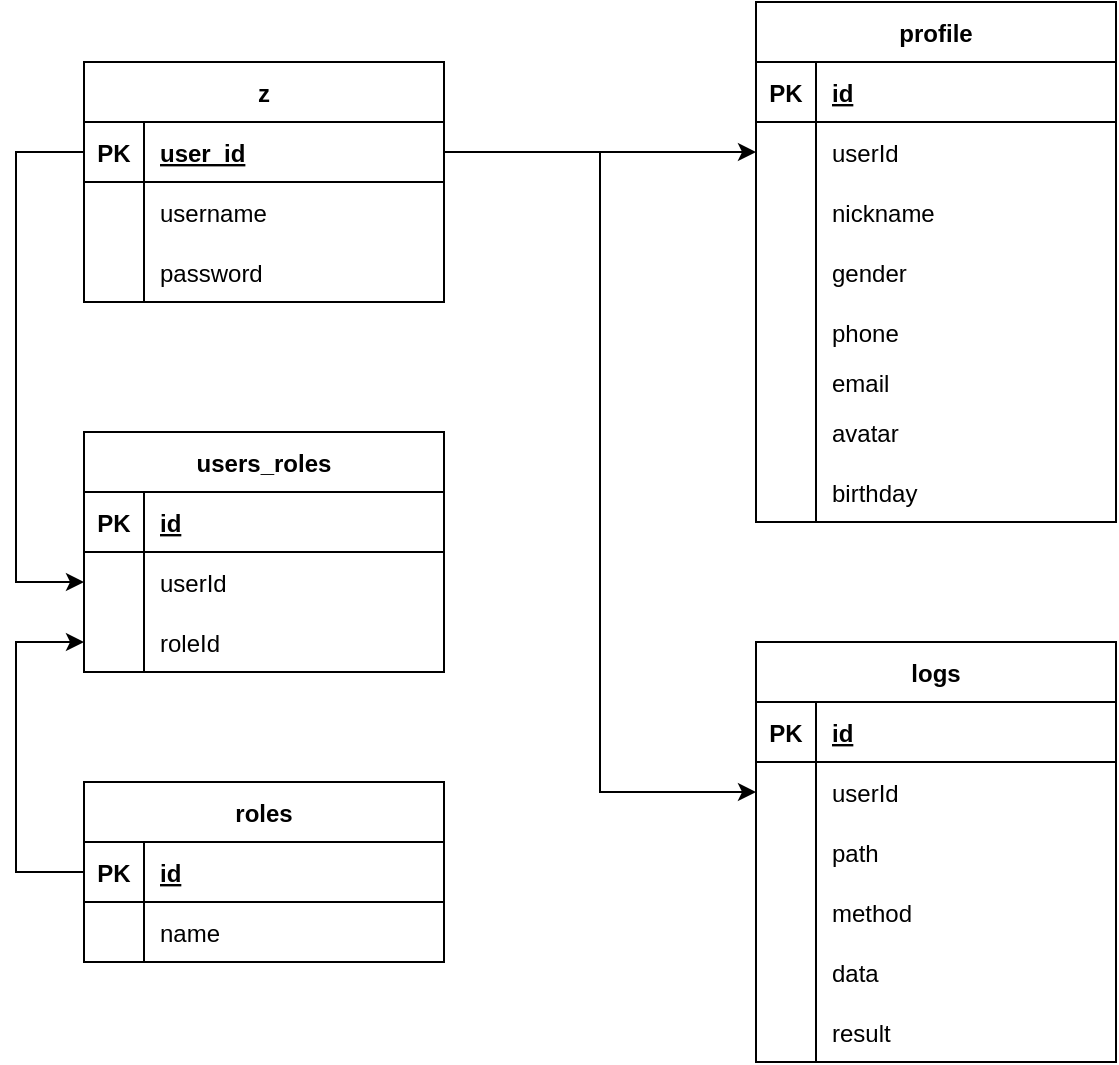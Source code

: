 <mxfile>
    <diagram id="F0PJOJl4YGYYI3rvUcJe" name="第 1 页">
        <mxGraphModel dx="733" dy="722" grid="1" gridSize="10" guides="1" tooltips="1" connect="1" arrows="1" fold="1" page="1" pageScale="1" pageWidth="1827" pageHeight="1169" math="0" shadow="0">
            <root>
                <mxCell id="0"/>
                <mxCell id="1" parent="0"/>
                <mxCell id="S1_JZ6-awZiCWpO2xBvQ-1" value="z" style="shape=table;startSize=30;container=1;collapsible=1;childLayout=tableLayout;fixedRows=1;rowLines=0;fontStyle=1;align=center;resizeLast=1;" parent="1" vertex="1">
                    <mxGeometry x="494" y="230" width="180" height="120" as="geometry"/>
                </mxCell>
                <mxCell id="S1_JZ6-awZiCWpO2xBvQ-2" value="" style="shape=tableRow;horizontal=0;startSize=0;swimlaneHead=0;swimlaneBody=0;fillColor=none;collapsible=0;dropTarget=0;points=[[0,0.5],[1,0.5]];portConstraint=eastwest;top=0;left=0;right=0;bottom=1;" parent="S1_JZ6-awZiCWpO2xBvQ-1" vertex="1">
                    <mxGeometry y="30" width="180" height="30" as="geometry"/>
                </mxCell>
                <mxCell id="S1_JZ6-awZiCWpO2xBvQ-3" value="PK" style="shape=partialRectangle;connectable=0;fillColor=none;top=0;left=0;bottom=0;right=0;fontStyle=1;overflow=hidden;" parent="S1_JZ6-awZiCWpO2xBvQ-2" vertex="1">
                    <mxGeometry width="30" height="30" as="geometry">
                        <mxRectangle width="30" height="30" as="alternateBounds"/>
                    </mxGeometry>
                </mxCell>
                <mxCell id="S1_JZ6-awZiCWpO2xBvQ-4" value="user_id" style="shape=partialRectangle;connectable=0;fillColor=none;top=0;left=0;bottom=0;right=0;align=left;spacingLeft=6;fontStyle=5;overflow=hidden;" parent="S1_JZ6-awZiCWpO2xBvQ-2" vertex="1">
                    <mxGeometry x="30" width="150" height="30" as="geometry">
                        <mxRectangle width="150" height="30" as="alternateBounds"/>
                    </mxGeometry>
                </mxCell>
                <mxCell id="S1_JZ6-awZiCWpO2xBvQ-5" value="" style="shape=tableRow;horizontal=0;startSize=0;swimlaneHead=0;swimlaneBody=0;fillColor=none;collapsible=0;dropTarget=0;points=[[0,0.5],[1,0.5]];portConstraint=eastwest;top=0;left=0;right=0;bottom=0;" parent="S1_JZ6-awZiCWpO2xBvQ-1" vertex="1">
                    <mxGeometry y="60" width="180" height="30" as="geometry"/>
                </mxCell>
                <mxCell id="S1_JZ6-awZiCWpO2xBvQ-6" value="" style="shape=partialRectangle;connectable=0;fillColor=none;top=0;left=0;bottom=0;right=0;editable=1;overflow=hidden;" parent="S1_JZ6-awZiCWpO2xBvQ-5" vertex="1">
                    <mxGeometry width="30" height="30" as="geometry">
                        <mxRectangle width="30" height="30" as="alternateBounds"/>
                    </mxGeometry>
                </mxCell>
                <mxCell id="S1_JZ6-awZiCWpO2xBvQ-7" value="username" style="shape=partialRectangle;connectable=0;fillColor=none;top=0;left=0;bottom=0;right=0;align=left;spacingLeft=6;overflow=hidden;" parent="S1_JZ6-awZiCWpO2xBvQ-5" vertex="1">
                    <mxGeometry x="30" width="150" height="30" as="geometry">
                        <mxRectangle width="150" height="30" as="alternateBounds"/>
                    </mxGeometry>
                </mxCell>
                <mxCell id="S1_JZ6-awZiCWpO2xBvQ-8" value="" style="shape=tableRow;horizontal=0;startSize=0;swimlaneHead=0;swimlaneBody=0;fillColor=none;collapsible=0;dropTarget=0;points=[[0,0.5],[1,0.5]];portConstraint=eastwest;top=0;left=0;right=0;bottom=0;" parent="S1_JZ6-awZiCWpO2xBvQ-1" vertex="1">
                    <mxGeometry y="90" width="180" height="30" as="geometry"/>
                </mxCell>
                <mxCell id="S1_JZ6-awZiCWpO2xBvQ-9" value="" style="shape=partialRectangle;connectable=0;fillColor=none;top=0;left=0;bottom=0;right=0;editable=1;overflow=hidden;" parent="S1_JZ6-awZiCWpO2xBvQ-8" vertex="1">
                    <mxGeometry width="30" height="30" as="geometry">
                        <mxRectangle width="30" height="30" as="alternateBounds"/>
                    </mxGeometry>
                </mxCell>
                <mxCell id="S1_JZ6-awZiCWpO2xBvQ-10" value="password" style="shape=partialRectangle;connectable=0;fillColor=none;top=0;left=0;bottom=0;right=0;align=left;spacingLeft=6;overflow=hidden;" parent="S1_JZ6-awZiCWpO2xBvQ-8" vertex="1">
                    <mxGeometry x="30" width="150" height="30" as="geometry">
                        <mxRectangle width="150" height="30" as="alternateBounds"/>
                    </mxGeometry>
                </mxCell>
                <mxCell id="S1_JZ6-awZiCWpO2xBvQ-16" value="users_roles" style="shape=table;startSize=30;container=1;collapsible=1;childLayout=tableLayout;fixedRows=1;rowLines=0;fontStyle=1;align=center;resizeLast=1;" parent="1" vertex="1">
                    <mxGeometry x="494" y="415" width="180" height="120" as="geometry"/>
                </mxCell>
                <mxCell id="S1_JZ6-awZiCWpO2xBvQ-17" value="" style="shape=tableRow;horizontal=0;startSize=0;swimlaneHead=0;swimlaneBody=0;fillColor=none;collapsible=0;dropTarget=0;points=[[0,0.5],[1,0.5]];portConstraint=eastwest;top=0;left=0;right=0;bottom=1;" parent="S1_JZ6-awZiCWpO2xBvQ-16" vertex="1">
                    <mxGeometry y="30" width="180" height="30" as="geometry"/>
                </mxCell>
                <mxCell id="S1_JZ6-awZiCWpO2xBvQ-18" value="PK" style="shape=partialRectangle;connectable=0;fillColor=none;top=0;left=0;bottom=0;right=0;fontStyle=1;overflow=hidden;" parent="S1_JZ6-awZiCWpO2xBvQ-17" vertex="1">
                    <mxGeometry width="30" height="30" as="geometry">
                        <mxRectangle width="30" height="30" as="alternateBounds"/>
                    </mxGeometry>
                </mxCell>
                <mxCell id="S1_JZ6-awZiCWpO2xBvQ-19" value="id" style="shape=partialRectangle;connectable=0;fillColor=none;top=0;left=0;bottom=0;right=0;align=left;spacingLeft=6;fontStyle=5;overflow=hidden;" parent="S1_JZ6-awZiCWpO2xBvQ-17" vertex="1">
                    <mxGeometry x="30" width="150" height="30" as="geometry">
                        <mxRectangle width="150" height="30" as="alternateBounds"/>
                    </mxGeometry>
                </mxCell>
                <mxCell id="S1_JZ6-awZiCWpO2xBvQ-20" value="" style="shape=tableRow;horizontal=0;startSize=0;swimlaneHead=0;swimlaneBody=0;fillColor=none;collapsible=0;dropTarget=0;points=[[0,0.5],[1,0.5]];portConstraint=eastwest;top=0;left=0;right=0;bottom=0;" parent="S1_JZ6-awZiCWpO2xBvQ-16" vertex="1">
                    <mxGeometry y="60" width="180" height="30" as="geometry"/>
                </mxCell>
                <mxCell id="S1_JZ6-awZiCWpO2xBvQ-21" value="" style="shape=partialRectangle;connectable=0;fillColor=none;top=0;left=0;bottom=0;right=0;editable=1;overflow=hidden;" parent="S1_JZ6-awZiCWpO2xBvQ-20" vertex="1">
                    <mxGeometry width="30" height="30" as="geometry">
                        <mxRectangle width="30" height="30" as="alternateBounds"/>
                    </mxGeometry>
                </mxCell>
                <mxCell id="S1_JZ6-awZiCWpO2xBvQ-22" value="userId" style="shape=partialRectangle;connectable=0;fillColor=none;top=0;left=0;bottom=0;right=0;align=left;spacingLeft=6;overflow=hidden;" parent="S1_JZ6-awZiCWpO2xBvQ-20" vertex="1">
                    <mxGeometry x="30" width="150" height="30" as="geometry">
                        <mxRectangle width="150" height="30" as="alternateBounds"/>
                    </mxGeometry>
                </mxCell>
                <mxCell id="S1_JZ6-awZiCWpO2xBvQ-23" value="" style="shape=tableRow;horizontal=0;startSize=0;swimlaneHead=0;swimlaneBody=0;fillColor=none;collapsible=0;dropTarget=0;points=[[0,0.5],[1,0.5]];portConstraint=eastwest;top=0;left=0;right=0;bottom=0;" parent="S1_JZ6-awZiCWpO2xBvQ-16" vertex="1">
                    <mxGeometry y="90" width="180" height="30" as="geometry"/>
                </mxCell>
                <mxCell id="S1_JZ6-awZiCWpO2xBvQ-24" value="" style="shape=partialRectangle;connectable=0;fillColor=none;top=0;left=0;bottom=0;right=0;editable=1;overflow=hidden;" parent="S1_JZ6-awZiCWpO2xBvQ-23" vertex="1">
                    <mxGeometry width="30" height="30" as="geometry">
                        <mxRectangle width="30" height="30" as="alternateBounds"/>
                    </mxGeometry>
                </mxCell>
                <mxCell id="S1_JZ6-awZiCWpO2xBvQ-25" value="roleId" style="shape=partialRectangle;connectable=0;fillColor=none;top=0;left=0;bottom=0;right=0;align=left;spacingLeft=6;overflow=hidden;" parent="S1_JZ6-awZiCWpO2xBvQ-23" vertex="1">
                    <mxGeometry x="30" width="150" height="30" as="geometry">
                        <mxRectangle width="150" height="30" as="alternateBounds"/>
                    </mxGeometry>
                </mxCell>
                <mxCell id="S1_JZ6-awZiCWpO2xBvQ-30" value="roles" style="shape=table;startSize=30;container=1;collapsible=1;childLayout=tableLayout;fixedRows=1;rowLines=0;fontStyle=1;align=center;resizeLast=1;" parent="1" vertex="1">
                    <mxGeometry x="494" y="590" width="180" height="90" as="geometry"/>
                </mxCell>
                <mxCell id="S1_JZ6-awZiCWpO2xBvQ-31" value="" style="shape=tableRow;horizontal=0;startSize=0;swimlaneHead=0;swimlaneBody=0;fillColor=none;collapsible=0;dropTarget=0;points=[[0,0.5],[1,0.5]];portConstraint=eastwest;top=0;left=0;right=0;bottom=1;" parent="S1_JZ6-awZiCWpO2xBvQ-30" vertex="1">
                    <mxGeometry y="30" width="180" height="30" as="geometry"/>
                </mxCell>
                <mxCell id="S1_JZ6-awZiCWpO2xBvQ-32" value="PK" style="shape=partialRectangle;connectable=0;fillColor=none;top=0;left=0;bottom=0;right=0;fontStyle=1;overflow=hidden;" parent="S1_JZ6-awZiCWpO2xBvQ-31" vertex="1">
                    <mxGeometry width="30" height="30" as="geometry">
                        <mxRectangle width="30" height="30" as="alternateBounds"/>
                    </mxGeometry>
                </mxCell>
                <mxCell id="S1_JZ6-awZiCWpO2xBvQ-33" value="id" style="shape=partialRectangle;connectable=0;fillColor=none;top=0;left=0;bottom=0;right=0;align=left;spacingLeft=6;fontStyle=5;overflow=hidden;" parent="S1_JZ6-awZiCWpO2xBvQ-31" vertex="1">
                    <mxGeometry x="30" width="150" height="30" as="geometry">
                        <mxRectangle width="150" height="30" as="alternateBounds"/>
                    </mxGeometry>
                </mxCell>
                <mxCell id="S1_JZ6-awZiCWpO2xBvQ-34" value="" style="shape=tableRow;horizontal=0;startSize=0;swimlaneHead=0;swimlaneBody=0;fillColor=none;collapsible=0;dropTarget=0;points=[[0,0.5],[1,0.5]];portConstraint=eastwest;top=0;left=0;right=0;bottom=0;" parent="S1_JZ6-awZiCWpO2xBvQ-30" vertex="1">
                    <mxGeometry y="60" width="180" height="30" as="geometry"/>
                </mxCell>
                <mxCell id="S1_JZ6-awZiCWpO2xBvQ-35" value="" style="shape=partialRectangle;connectable=0;fillColor=none;top=0;left=0;bottom=0;right=0;editable=1;overflow=hidden;" parent="S1_JZ6-awZiCWpO2xBvQ-34" vertex="1">
                    <mxGeometry width="30" height="30" as="geometry">
                        <mxRectangle width="30" height="30" as="alternateBounds"/>
                    </mxGeometry>
                </mxCell>
                <mxCell id="S1_JZ6-awZiCWpO2xBvQ-36" value="name" style="shape=partialRectangle;connectable=0;fillColor=none;top=0;left=0;bottom=0;right=0;align=left;spacingLeft=6;overflow=hidden;" parent="S1_JZ6-awZiCWpO2xBvQ-34" vertex="1">
                    <mxGeometry x="30" width="150" height="30" as="geometry">
                        <mxRectangle width="150" height="30" as="alternateBounds"/>
                    </mxGeometry>
                </mxCell>
                <mxCell id="S1_JZ6-awZiCWpO2xBvQ-43" style="edgeStyle=orthogonalEdgeStyle;rounded=0;orthogonalLoop=1;jettySize=auto;html=1;exitX=0;exitY=0.5;exitDx=0;exitDy=0;entryX=0;entryY=0.5;entryDx=0;entryDy=0;" parent="1" source="S1_JZ6-awZiCWpO2xBvQ-31" target="S1_JZ6-awZiCWpO2xBvQ-23" edge="1">
                    <mxGeometry x="0.355" y="24" relative="1" as="geometry">
                        <Array as="points">
                            <mxPoint x="460" y="635"/>
                            <mxPoint x="460" y="520"/>
                        </Array>
                        <mxPoint as="offset"/>
                    </mxGeometry>
                </mxCell>
                <mxCell id="S1_JZ6-awZiCWpO2xBvQ-44" style="edgeStyle=orthogonalEdgeStyle;rounded=0;orthogonalLoop=1;jettySize=auto;html=1;exitX=0;exitY=0.5;exitDx=0;exitDy=0;entryX=0;entryY=0.5;entryDx=0;entryDy=0;" parent="1" source="S1_JZ6-awZiCWpO2xBvQ-2" target="S1_JZ6-awZiCWpO2xBvQ-20" edge="1">
                    <mxGeometry relative="1" as="geometry">
                        <Array as="points">
                            <mxPoint x="460" y="275"/>
                            <mxPoint x="460" y="490"/>
                        </Array>
                    </mxGeometry>
                </mxCell>
                <mxCell id="S1_JZ6-awZiCWpO2xBvQ-45" value="profile" style="shape=table;startSize=30;container=1;collapsible=1;childLayout=tableLayout;fixedRows=1;rowLines=0;fontStyle=1;align=center;resizeLast=1;" parent="1" vertex="1">
                    <mxGeometry x="830" y="200" width="180" height="260" as="geometry"/>
                </mxCell>
                <mxCell id="S1_JZ6-awZiCWpO2xBvQ-46" value="" style="shape=tableRow;horizontal=0;startSize=0;swimlaneHead=0;swimlaneBody=0;fillColor=none;collapsible=0;dropTarget=0;points=[[0,0.5],[1,0.5]];portConstraint=eastwest;top=0;left=0;right=0;bottom=1;" parent="S1_JZ6-awZiCWpO2xBvQ-45" vertex="1">
                    <mxGeometry y="30" width="180" height="30" as="geometry"/>
                </mxCell>
                <mxCell id="S1_JZ6-awZiCWpO2xBvQ-47" value="PK" style="shape=partialRectangle;connectable=0;fillColor=none;top=0;left=0;bottom=0;right=0;fontStyle=1;overflow=hidden;" parent="S1_JZ6-awZiCWpO2xBvQ-46" vertex="1">
                    <mxGeometry width="30" height="30" as="geometry">
                        <mxRectangle width="30" height="30" as="alternateBounds"/>
                    </mxGeometry>
                </mxCell>
                <mxCell id="S1_JZ6-awZiCWpO2xBvQ-48" value="id" style="shape=partialRectangle;connectable=0;fillColor=none;top=0;left=0;bottom=0;right=0;align=left;spacingLeft=6;fontStyle=5;overflow=hidden;" parent="S1_JZ6-awZiCWpO2xBvQ-46" vertex="1">
                    <mxGeometry x="30" width="150" height="30" as="geometry">
                        <mxRectangle width="150" height="30" as="alternateBounds"/>
                    </mxGeometry>
                </mxCell>
                <mxCell id="S1_JZ6-awZiCWpO2xBvQ-49" value="" style="shape=tableRow;horizontal=0;startSize=0;swimlaneHead=0;swimlaneBody=0;fillColor=none;collapsible=0;dropTarget=0;points=[[0,0.5],[1,0.5]];portConstraint=eastwest;top=0;left=0;right=0;bottom=0;" parent="S1_JZ6-awZiCWpO2xBvQ-45" vertex="1">
                    <mxGeometry y="60" width="180" height="30" as="geometry"/>
                </mxCell>
                <mxCell id="S1_JZ6-awZiCWpO2xBvQ-50" value="" style="shape=partialRectangle;connectable=0;fillColor=none;top=0;left=0;bottom=0;right=0;editable=1;overflow=hidden;" parent="S1_JZ6-awZiCWpO2xBvQ-49" vertex="1">
                    <mxGeometry width="30" height="30" as="geometry">
                        <mxRectangle width="30" height="30" as="alternateBounds"/>
                    </mxGeometry>
                </mxCell>
                <mxCell id="S1_JZ6-awZiCWpO2xBvQ-51" value="userId" style="shape=partialRectangle;connectable=0;fillColor=none;top=0;left=0;bottom=0;right=0;align=left;spacingLeft=6;overflow=hidden;" parent="S1_JZ6-awZiCWpO2xBvQ-49" vertex="1">
                    <mxGeometry x="30" width="150" height="30" as="geometry">
                        <mxRectangle width="150" height="30" as="alternateBounds"/>
                    </mxGeometry>
                </mxCell>
                <mxCell id="S1_JZ6-awZiCWpO2xBvQ-52" value="" style="shape=tableRow;horizontal=0;startSize=0;swimlaneHead=0;swimlaneBody=0;fillColor=none;collapsible=0;dropTarget=0;points=[[0,0.5],[1,0.5]];portConstraint=eastwest;top=0;left=0;right=0;bottom=0;" parent="S1_JZ6-awZiCWpO2xBvQ-45" vertex="1">
                    <mxGeometry y="90" width="180" height="30" as="geometry"/>
                </mxCell>
                <mxCell id="S1_JZ6-awZiCWpO2xBvQ-53" value="" style="shape=partialRectangle;connectable=0;fillColor=none;top=0;left=0;bottom=0;right=0;editable=1;overflow=hidden;" parent="S1_JZ6-awZiCWpO2xBvQ-52" vertex="1">
                    <mxGeometry width="30" height="30" as="geometry">
                        <mxRectangle width="30" height="30" as="alternateBounds"/>
                    </mxGeometry>
                </mxCell>
                <mxCell id="S1_JZ6-awZiCWpO2xBvQ-54" value="nickname" style="shape=partialRectangle;connectable=0;fillColor=none;top=0;left=0;bottom=0;right=0;align=left;spacingLeft=6;overflow=hidden;" parent="S1_JZ6-awZiCWpO2xBvQ-52" vertex="1">
                    <mxGeometry x="30" width="150" height="30" as="geometry">
                        <mxRectangle width="150" height="30" as="alternateBounds"/>
                    </mxGeometry>
                </mxCell>
                <mxCell id="S1_JZ6-awZiCWpO2xBvQ-58" value="" style="shape=tableRow;horizontal=0;startSize=0;swimlaneHead=0;swimlaneBody=0;fillColor=none;collapsible=0;dropTarget=0;points=[[0,0.5],[1,0.5]];portConstraint=eastwest;top=0;left=0;right=0;bottom=0;" parent="S1_JZ6-awZiCWpO2xBvQ-45" vertex="1">
                    <mxGeometry y="120" width="180" height="30" as="geometry"/>
                </mxCell>
                <mxCell id="S1_JZ6-awZiCWpO2xBvQ-59" value="" style="shape=partialRectangle;connectable=0;fillColor=none;top=0;left=0;bottom=0;right=0;editable=1;overflow=hidden;" parent="S1_JZ6-awZiCWpO2xBvQ-58" vertex="1">
                    <mxGeometry width="30" height="30" as="geometry">
                        <mxRectangle width="30" height="30" as="alternateBounds"/>
                    </mxGeometry>
                </mxCell>
                <mxCell id="S1_JZ6-awZiCWpO2xBvQ-60" value="gender" style="shape=partialRectangle;connectable=0;fillColor=none;top=0;left=0;bottom=0;right=0;align=left;spacingLeft=6;overflow=hidden;" parent="S1_JZ6-awZiCWpO2xBvQ-58" vertex="1">
                    <mxGeometry x="30" width="150" height="30" as="geometry">
                        <mxRectangle width="150" height="30" as="alternateBounds"/>
                    </mxGeometry>
                </mxCell>
                <mxCell id="S1_JZ6-awZiCWpO2xBvQ-61" value="" style="shape=tableRow;horizontal=0;startSize=0;swimlaneHead=0;swimlaneBody=0;fillColor=none;collapsible=0;dropTarget=0;points=[[0,0.5],[1,0.5]];portConstraint=eastwest;top=0;left=0;right=0;bottom=0;" parent="S1_JZ6-awZiCWpO2xBvQ-45" vertex="1">
                    <mxGeometry y="150" width="180" height="30" as="geometry"/>
                </mxCell>
                <mxCell id="S1_JZ6-awZiCWpO2xBvQ-62" value="" style="shape=partialRectangle;connectable=0;fillColor=none;top=0;left=0;bottom=0;right=0;editable=1;overflow=hidden;" parent="S1_JZ6-awZiCWpO2xBvQ-61" vertex="1">
                    <mxGeometry width="30" height="30" as="geometry">
                        <mxRectangle width="30" height="30" as="alternateBounds"/>
                    </mxGeometry>
                </mxCell>
                <mxCell id="S1_JZ6-awZiCWpO2xBvQ-63" value="phone" style="shape=partialRectangle;connectable=0;fillColor=none;top=0;left=0;bottom=0;right=0;align=left;spacingLeft=6;overflow=hidden;" parent="S1_JZ6-awZiCWpO2xBvQ-61" vertex="1">
                    <mxGeometry x="30" width="150" height="30" as="geometry">
                        <mxRectangle width="150" height="30" as="alternateBounds"/>
                    </mxGeometry>
                </mxCell>
                <mxCell id="S1_JZ6-awZiCWpO2xBvQ-64" value="" style="shape=tableRow;horizontal=0;startSize=0;swimlaneHead=0;swimlaneBody=0;fillColor=none;collapsible=0;dropTarget=0;points=[[0,0.5],[1,0.5]];portConstraint=eastwest;top=0;left=0;right=0;bottom=0;" parent="S1_JZ6-awZiCWpO2xBvQ-45" vertex="1">
                    <mxGeometry y="180" width="180" height="20" as="geometry"/>
                </mxCell>
                <mxCell id="S1_JZ6-awZiCWpO2xBvQ-65" value="" style="shape=partialRectangle;connectable=0;fillColor=none;top=0;left=0;bottom=0;right=0;editable=1;overflow=hidden;" parent="S1_JZ6-awZiCWpO2xBvQ-64" vertex="1">
                    <mxGeometry width="30" height="20" as="geometry">
                        <mxRectangle width="30" height="20" as="alternateBounds"/>
                    </mxGeometry>
                </mxCell>
                <mxCell id="S1_JZ6-awZiCWpO2xBvQ-66" value="email" style="shape=partialRectangle;connectable=0;fillColor=none;top=0;left=0;bottom=0;right=0;align=left;spacingLeft=6;overflow=hidden;" parent="S1_JZ6-awZiCWpO2xBvQ-64" vertex="1">
                    <mxGeometry x="30" width="150" height="20" as="geometry">
                        <mxRectangle width="150" height="20" as="alternateBounds"/>
                    </mxGeometry>
                </mxCell>
                <mxCell id="S1_JZ6-awZiCWpO2xBvQ-67" value="" style="shape=tableRow;horizontal=0;startSize=0;swimlaneHead=0;swimlaneBody=0;fillColor=none;collapsible=0;dropTarget=0;points=[[0,0.5],[1,0.5]];portConstraint=eastwest;top=0;left=0;right=0;bottom=0;" parent="S1_JZ6-awZiCWpO2xBvQ-45" vertex="1">
                    <mxGeometry y="200" width="180" height="30" as="geometry"/>
                </mxCell>
                <mxCell id="S1_JZ6-awZiCWpO2xBvQ-68" value="" style="shape=partialRectangle;connectable=0;fillColor=none;top=0;left=0;bottom=0;right=0;editable=1;overflow=hidden;" parent="S1_JZ6-awZiCWpO2xBvQ-67" vertex="1">
                    <mxGeometry width="30" height="30" as="geometry">
                        <mxRectangle width="30" height="30" as="alternateBounds"/>
                    </mxGeometry>
                </mxCell>
                <mxCell id="S1_JZ6-awZiCWpO2xBvQ-69" value="avatar" style="shape=partialRectangle;connectable=0;fillColor=none;top=0;left=0;bottom=0;right=0;align=left;spacingLeft=6;overflow=hidden;" parent="S1_JZ6-awZiCWpO2xBvQ-67" vertex="1">
                    <mxGeometry x="30" width="150" height="30" as="geometry">
                        <mxRectangle width="150" height="30" as="alternateBounds"/>
                    </mxGeometry>
                </mxCell>
                <mxCell id="S1_JZ6-awZiCWpO2xBvQ-55" value="" style="shape=tableRow;horizontal=0;startSize=0;swimlaneHead=0;swimlaneBody=0;fillColor=none;collapsible=0;dropTarget=0;points=[[0,0.5],[1,0.5]];portConstraint=eastwest;top=0;left=0;right=0;bottom=0;" parent="S1_JZ6-awZiCWpO2xBvQ-45" vertex="1">
                    <mxGeometry y="230" width="180" height="30" as="geometry"/>
                </mxCell>
                <mxCell id="S1_JZ6-awZiCWpO2xBvQ-56" value="" style="shape=partialRectangle;connectable=0;fillColor=none;top=0;left=0;bottom=0;right=0;editable=1;overflow=hidden;" parent="S1_JZ6-awZiCWpO2xBvQ-55" vertex="1">
                    <mxGeometry width="30" height="30" as="geometry">
                        <mxRectangle width="30" height="30" as="alternateBounds"/>
                    </mxGeometry>
                </mxCell>
                <mxCell id="S1_JZ6-awZiCWpO2xBvQ-57" value="birthday" style="shape=partialRectangle;connectable=0;fillColor=none;top=0;left=0;bottom=0;right=0;align=left;spacingLeft=6;overflow=hidden;" parent="S1_JZ6-awZiCWpO2xBvQ-55" vertex="1">
                    <mxGeometry x="30" width="150" height="30" as="geometry">
                        <mxRectangle width="150" height="30" as="alternateBounds"/>
                    </mxGeometry>
                </mxCell>
                <mxCell id="S1_JZ6-awZiCWpO2xBvQ-70" style="edgeStyle=orthogonalEdgeStyle;rounded=0;orthogonalLoop=1;jettySize=auto;html=1;exitX=1;exitY=0.5;exitDx=0;exitDy=0;" parent="1" source="S1_JZ6-awZiCWpO2xBvQ-2" target="S1_JZ6-awZiCWpO2xBvQ-49" edge="1">
                    <mxGeometry relative="1" as="geometry"/>
                </mxCell>
                <mxCell id="S1_JZ6-awZiCWpO2xBvQ-71" value="logs" style="shape=table;startSize=30;container=1;collapsible=1;childLayout=tableLayout;fixedRows=1;rowLines=0;fontStyle=1;align=center;resizeLast=1;" parent="1" vertex="1">
                    <mxGeometry x="830" y="520" width="180" height="210" as="geometry"/>
                </mxCell>
                <mxCell id="S1_JZ6-awZiCWpO2xBvQ-72" value="" style="shape=tableRow;horizontal=0;startSize=0;swimlaneHead=0;swimlaneBody=0;fillColor=none;collapsible=0;dropTarget=0;points=[[0,0.5],[1,0.5]];portConstraint=eastwest;top=0;left=0;right=0;bottom=1;" parent="S1_JZ6-awZiCWpO2xBvQ-71" vertex="1">
                    <mxGeometry y="30" width="180" height="30" as="geometry"/>
                </mxCell>
                <mxCell id="S1_JZ6-awZiCWpO2xBvQ-73" value="PK" style="shape=partialRectangle;connectable=0;fillColor=none;top=0;left=0;bottom=0;right=0;fontStyle=1;overflow=hidden;" parent="S1_JZ6-awZiCWpO2xBvQ-72" vertex="1">
                    <mxGeometry width="30" height="30" as="geometry">
                        <mxRectangle width="30" height="30" as="alternateBounds"/>
                    </mxGeometry>
                </mxCell>
                <mxCell id="S1_JZ6-awZiCWpO2xBvQ-74" value="id" style="shape=partialRectangle;connectable=0;fillColor=none;top=0;left=0;bottom=0;right=0;align=left;spacingLeft=6;fontStyle=5;overflow=hidden;" parent="S1_JZ6-awZiCWpO2xBvQ-72" vertex="1">
                    <mxGeometry x="30" width="150" height="30" as="geometry">
                        <mxRectangle width="150" height="30" as="alternateBounds"/>
                    </mxGeometry>
                </mxCell>
                <mxCell id="S1_JZ6-awZiCWpO2xBvQ-75" value="" style="shape=tableRow;horizontal=0;startSize=0;swimlaneHead=0;swimlaneBody=0;fillColor=none;collapsible=0;dropTarget=0;points=[[0,0.5],[1,0.5]];portConstraint=eastwest;top=0;left=0;right=0;bottom=0;" parent="S1_JZ6-awZiCWpO2xBvQ-71" vertex="1">
                    <mxGeometry y="60" width="180" height="30" as="geometry"/>
                </mxCell>
                <mxCell id="S1_JZ6-awZiCWpO2xBvQ-76" value="" style="shape=partialRectangle;connectable=0;fillColor=none;top=0;left=0;bottom=0;right=0;editable=1;overflow=hidden;" parent="S1_JZ6-awZiCWpO2xBvQ-75" vertex="1">
                    <mxGeometry width="30" height="30" as="geometry">
                        <mxRectangle width="30" height="30" as="alternateBounds"/>
                    </mxGeometry>
                </mxCell>
                <mxCell id="S1_JZ6-awZiCWpO2xBvQ-77" value="userId" style="shape=partialRectangle;connectable=0;fillColor=none;top=0;left=0;bottom=0;right=0;align=left;spacingLeft=6;overflow=hidden;" parent="S1_JZ6-awZiCWpO2xBvQ-75" vertex="1">
                    <mxGeometry x="30" width="150" height="30" as="geometry">
                        <mxRectangle width="150" height="30" as="alternateBounds"/>
                    </mxGeometry>
                </mxCell>
                <mxCell id="S1_JZ6-awZiCWpO2xBvQ-78" value="" style="shape=tableRow;horizontal=0;startSize=0;swimlaneHead=0;swimlaneBody=0;fillColor=none;collapsible=0;dropTarget=0;points=[[0,0.5],[1,0.5]];portConstraint=eastwest;top=0;left=0;right=0;bottom=0;" parent="S1_JZ6-awZiCWpO2xBvQ-71" vertex="1">
                    <mxGeometry y="90" width="180" height="30" as="geometry"/>
                </mxCell>
                <mxCell id="S1_JZ6-awZiCWpO2xBvQ-79" value="" style="shape=partialRectangle;connectable=0;fillColor=none;top=0;left=0;bottom=0;right=0;editable=1;overflow=hidden;" parent="S1_JZ6-awZiCWpO2xBvQ-78" vertex="1">
                    <mxGeometry width="30" height="30" as="geometry">
                        <mxRectangle width="30" height="30" as="alternateBounds"/>
                    </mxGeometry>
                </mxCell>
                <mxCell id="S1_JZ6-awZiCWpO2xBvQ-80" value="path" style="shape=partialRectangle;connectable=0;fillColor=none;top=0;left=0;bottom=0;right=0;align=left;spacingLeft=6;overflow=hidden;" parent="S1_JZ6-awZiCWpO2xBvQ-78" vertex="1">
                    <mxGeometry x="30" width="150" height="30" as="geometry">
                        <mxRectangle width="150" height="30" as="alternateBounds"/>
                    </mxGeometry>
                </mxCell>
                <mxCell id="S1_JZ6-awZiCWpO2xBvQ-85" value="" style="shape=tableRow;horizontal=0;startSize=0;swimlaneHead=0;swimlaneBody=0;fillColor=none;collapsible=0;dropTarget=0;points=[[0,0.5],[1,0.5]];portConstraint=eastwest;top=0;left=0;right=0;bottom=0;" parent="S1_JZ6-awZiCWpO2xBvQ-71" vertex="1">
                    <mxGeometry y="120" width="180" height="30" as="geometry"/>
                </mxCell>
                <mxCell id="S1_JZ6-awZiCWpO2xBvQ-86" value="" style="shape=partialRectangle;connectable=0;fillColor=none;top=0;left=0;bottom=0;right=0;editable=1;overflow=hidden;" parent="S1_JZ6-awZiCWpO2xBvQ-85" vertex="1">
                    <mxGeometry width="30" height="30" as="geometry">
                        <mxRectangle width="30" height="30" as="alternateBounds"/>
                    </mxGeometry>
                </mxCell>
                <mxCell id="S1_JZ6-awZiCWpO2xBvQ-87" value="method" style="shape=partialRectangle;connectable=0;fillColor=none;top=0;left=0;bottom=0;right=0;align=left;spacingLeft=6;overflow=hidden;" parent="S1_JZ6-awZiCWpO2xBvQ-85" vertex="1">
                    <mxGeometry x="30" width="150" height="30" as="geometry">
                        <mxRectangle width="150" height="30" as="alternateBounds"/>
                    </mxGeometry>
                </mxCell>
                <mxCell id="S1_JZ6-awZiCWpO2xBvQ-88" value="" style="shape=tableRow;horizontal=0;startSize=0;swimlaneHead=0;swimlaneBody=0;fillColor=none;collapsible=0;dropTarget=0;points=[[0,0.5],[1,0.5]];portConstraint=eastwest;top=0;left=0;right=0;bottom=0;" parent="S1_JZ6-awZiCWpO2xBvQ-71" vertex="1">
                    <mxGeometry y="150" width="180" height="30" as="geometry"/>
                </mxCell>
                <mxCell id="S1_JZ6-awZiCWpO2xBvQ-89" value="" style="shape=partialRectangle;connectable=0;fillColor=none;top=0;left=0;bottom=0;right=0;editable=1;overflow=hidden;" parent="S1_JZ6-awZiCWpO2xBvQ-88" vertex="1">
                    <mxGeometry width="30" height="30" as="geometry">
                        <mxRectangle width="30" height="30" as="alternateBounds"/>
                    </mxGeometry>
                </mxCell>
                <mxCell id="S1_JZ6-awZiCWpO2xBvQ-90" value="data" style="shape=partialRectangle;connectable=0;fillColor=none;top=0;left=0;bottom=0;right=0;align=left;spacingLeft=6;overflow=hidden;" parent="S1_JZ6-awZiCWpO2xBvQ-88" vertex="1">
                    <mxGeometry x="30" width="150" height="30" as="geometry">
                        <mxRectangle width="150" height="30" as="alternateBounds"/>
                    </mxGeometry>
                </mxCell>
                <mxCell id="S1_JZ6-awZiCWpO2xBvQ-81" value="" style="shape=tableRow;horizontal=0;startSize=0;swimlaneHead=0;swimlaneBody=0;fillColor=none;collapsible=0;dropTarget=0;points=[[0,0.5],[1,0.5]];portConstraint=eastwest;top=0;left=0;right=0;bottom=0;" parent="S1_JZ6-awZiCWpO2xBvQ-71" vertex="1">
                    <mxGeometry y="180" width="180" height="30" as="geometry"/>
                </mxCell>
                <mxCell id="S1_JZ6-awZiCWpO2xBvQ-82" value="" style="shape=partialRectangle;connectable=0;fillColor=none;top=0;left=0;bottom=0;right=0;editable=1;overflow=hidden;" parent="S1_JZ6-awZiCWpO2xBvQ-81" vertex="1">
                    <mxGeometry width="30" height="30" as="geometry">
                        <mxRectangle width="30" height="30" as="alternateBounds"/>
                    </mxGeometry>
                </mxCell>
                <mxCell id="S1_JZ6-awZiCWpO2xBvQ-83" value="result" style="shape=partialRectangle;connectable=0;fillColor=none;top=0;left=0;bottom=0;right=0;align=left;spacingLeft=6;overflow=hidden;" parent="S1_JZ6-awZiCWpO2xBvQ-81" vertex="1">
                    <mxGeometry x="30" width="150" height="30" as="geometry">
                        <mxRectangle width="150" height="30" as="alternateBounds"/>
                    </mxGeometry>
                </mxCell>
                <mxCell id="S1_JZ6-awZiCWpO2xBvQ-84" style="edgeStyle=orthogonalEdgeStyle;rounded=0;orthogonalLoop=1;jettySize=auto;html=1;exitX=1;exitY=0.5;exitDx=0;exitDy=0;entryX=0;entryY=0.5;entryDx=0;entryDy=0;" parent="1" source="S1_JZ6-awZiCWpO2xBvQ-2" target="S1_JZ6-awZiCWpO2xBvQ-75" edge="1">
                    <mxGeometry relative="1" as="geometry"/>
                </mxCell>
            </root>
        </mxGraphModel>
    </diagram>
</mxfile>